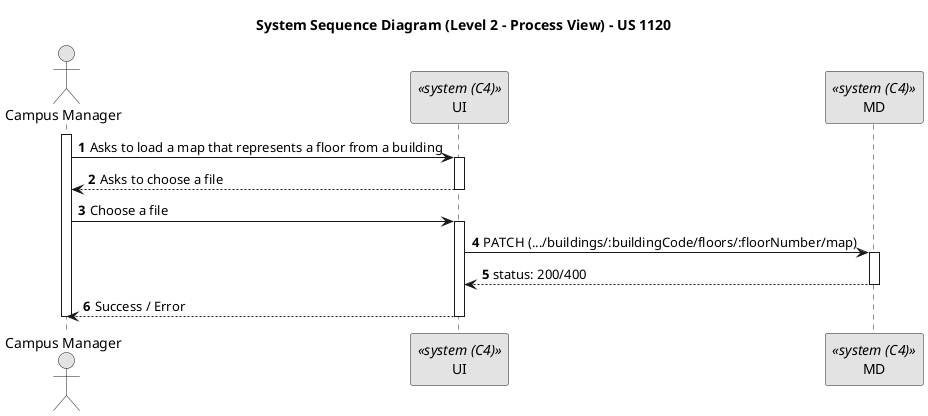 @startuml
skinparam monochrome true
skinparam packageStyle rectangle
skinparam shadowing false

title System Sequence Diagram (Level 2 - Process View) - US 1120
autonumber

Actor "Campus Manager" as campusManager
participant "UI" as UI <<system (C4)>>
participant "MD" as MD <<system (C4)>>

activate campusManager
    campusManager -> UI : Asks to load a map that represents a floor from a building
    activate UI
        UI --> campusManager : Asks to choose a file
    deactivate UI

    campusManager -> UI : Choose a file
    activate UI
        UI -> MD : PATCH (.../buildings/:buildingCode/floors/:floorNumber/map)
        activate MD
            UI <-- MD : status: 200/400
        deactivate MD

        UI --> campusManager : Success / Error
    deactivate UI
deactivate campusManager

@enduml
